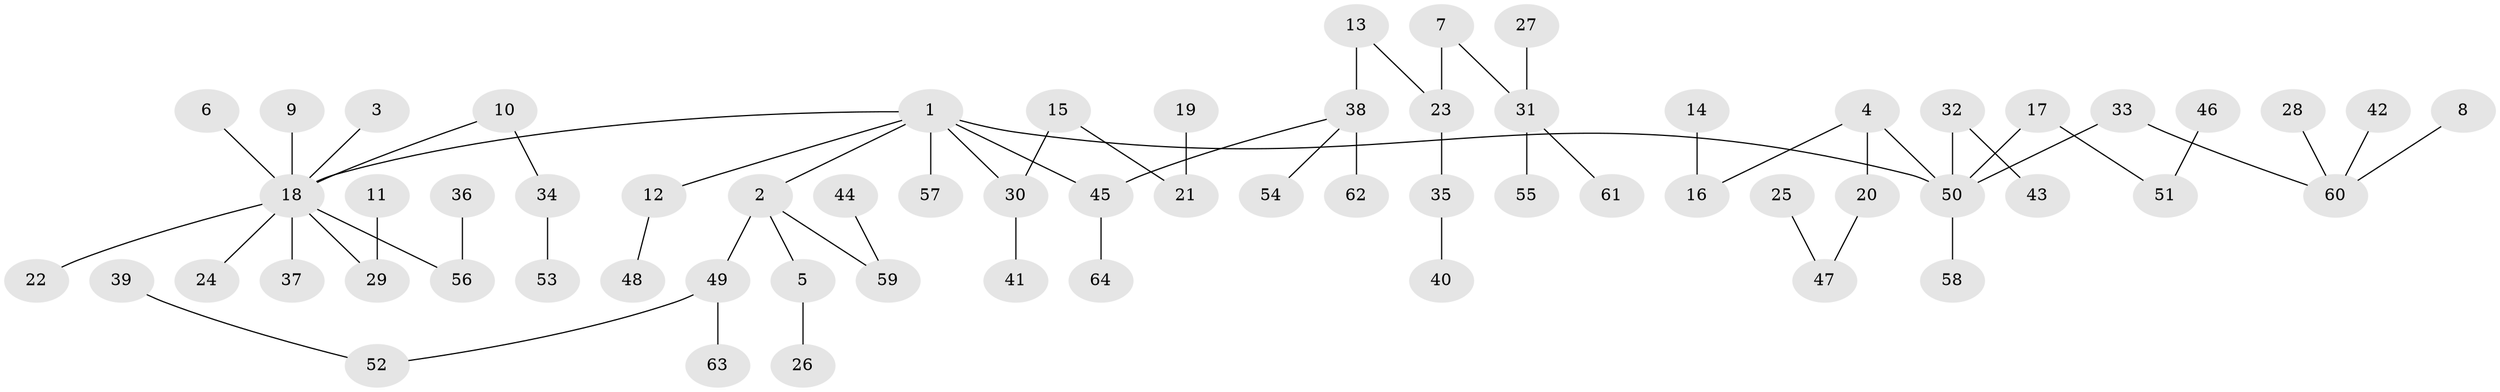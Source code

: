 // original degree distribution, {4: 0.06299212598425197, 6: 0.007874015748031496, 3: 0.14960629921259844, 10: 0.007874015748031496, 2: 0.30708661417322836, 7: 0.007874015748031496, 1: 0.44881889763779526, 5: 0.007874015748031496}
// Generated by graph-tools (version 1.1) at 2025/50/03/09/25 03:50:22]
// undirected, 64 vertices, 63 edges
graph export_dot {
graph [start="1"]
  node [color=gray90,style=filled];
  1;
  2;
  3;
  4;
  5;
  6;
  7;
  8;
  9;
  10;
  11;
  12;
  13;
  14;
  15;
  16;
  17;
  18;
  19;
  20;
  21;
  22;
  23;
  24;
  25;
  26;
  27;
  28;
  29;
  30;
  31;
  32;
  33;
  34;
  35;
  36;
  37;
  38;
  39;
  40;
  41;
  42;
  43;
  44;
  45;
  46;
  47;
  48;
  49;
  50;
  51;
  52;
  53;
  54;
  55;
  56;
  57;
  58;
  59;
  60;
  61;
  62;
  63;
  64;
  1 -- 2 [weight=1.0];
  1 -- 12 [weight=1.0];
  1 -- 18 [weight=1.0];
  1 -- 30 [weight=1.0];
  1 -- 45 [weight=1.0];
  1 -- 50 [weight=1.0];
  1 -- 57 [weight=1.0];
  2 -- 5 [weight=1.0];
  2 -- 49 [weight=1.0];
  2 -- 59 [weight=1.0];
  3 -- 18 [weight=1.0];
  4 -- 16 [weight=1.0];
  4 -- 20 [weight=1.0];
  4 -- 50 [weight=1.0];
  5 -- 26 [weight=1.0];
  6 -- 18 [weight=1.0];
  7 -- 23 [weight=1.0];
  7 -- 31 [weight=1.0];
  8 -- 60 [weight=1.0];
  9 -- 18 [weight=1.0];
  10 -- 18 [weight=1.0];
  10 -- 34 [weight=1.0];
  11 -- 29 [weight=1.0];
  12 -- 48 [weight=1.0];
  13 -- 23 [weight=1.0];
  13 -- 38 [weight=1.0];
  14 -- 16 [weight=1.0];
  15 -- 21 [weight=1.0];
  15 -- 30 [weight=1.0];
  17 -- 50 [weight=1.0];
  17 -- 51 [weight=1.0];
  18 -- 22 [weight=1.0];
  18 -- 24 [weight=1.0];
  18 -- 29 [weight=1.0];
  18 -- 37 [weight=1.0];
  18 -- 56 [weight=1.0];
  19 -- 21 [weight=1.0];
  20 -- 47 [weight=1.0];
  23 -- 35 [weight=1.0];
  25 -- 47 [weight=1.0];
  27 -- 31 [weight=1.0];
  28 -- 60 [weight=1.0];
  30 -- 41 [weight=1.0];
  31 -- 55 [weight=1.0];
  31 -- 61 [weight=1.0];
  32 -- 43 [weight=1.0];
  32 -- 50 [weight=1.0];
  33 -- 50 [weight=1.0];
  33 -- 60 [weight=1.0];
  34 -- 53 [weight=1.0];
  35 -- 40 [weight=1.0];
  36 -- 56 [weight=1.0];
  38 -- 45 [weight=1.0];
  38 -- 54 [weight=1.0];
  38 -- 62 [weight=1.0];
  39 -- 52 [weight=1.0];
  42 -- 60 [weight=1.0];
  44 -- 59 [weight=1.0];
  45 -- 64 [weight=1.0];
  46 -- 51 [weight=1.0];
  49 -- 52 [weight=1.0];
  49 -- 63 [weight=1.0];
  50 -- 58 [weight=1.0];
}
